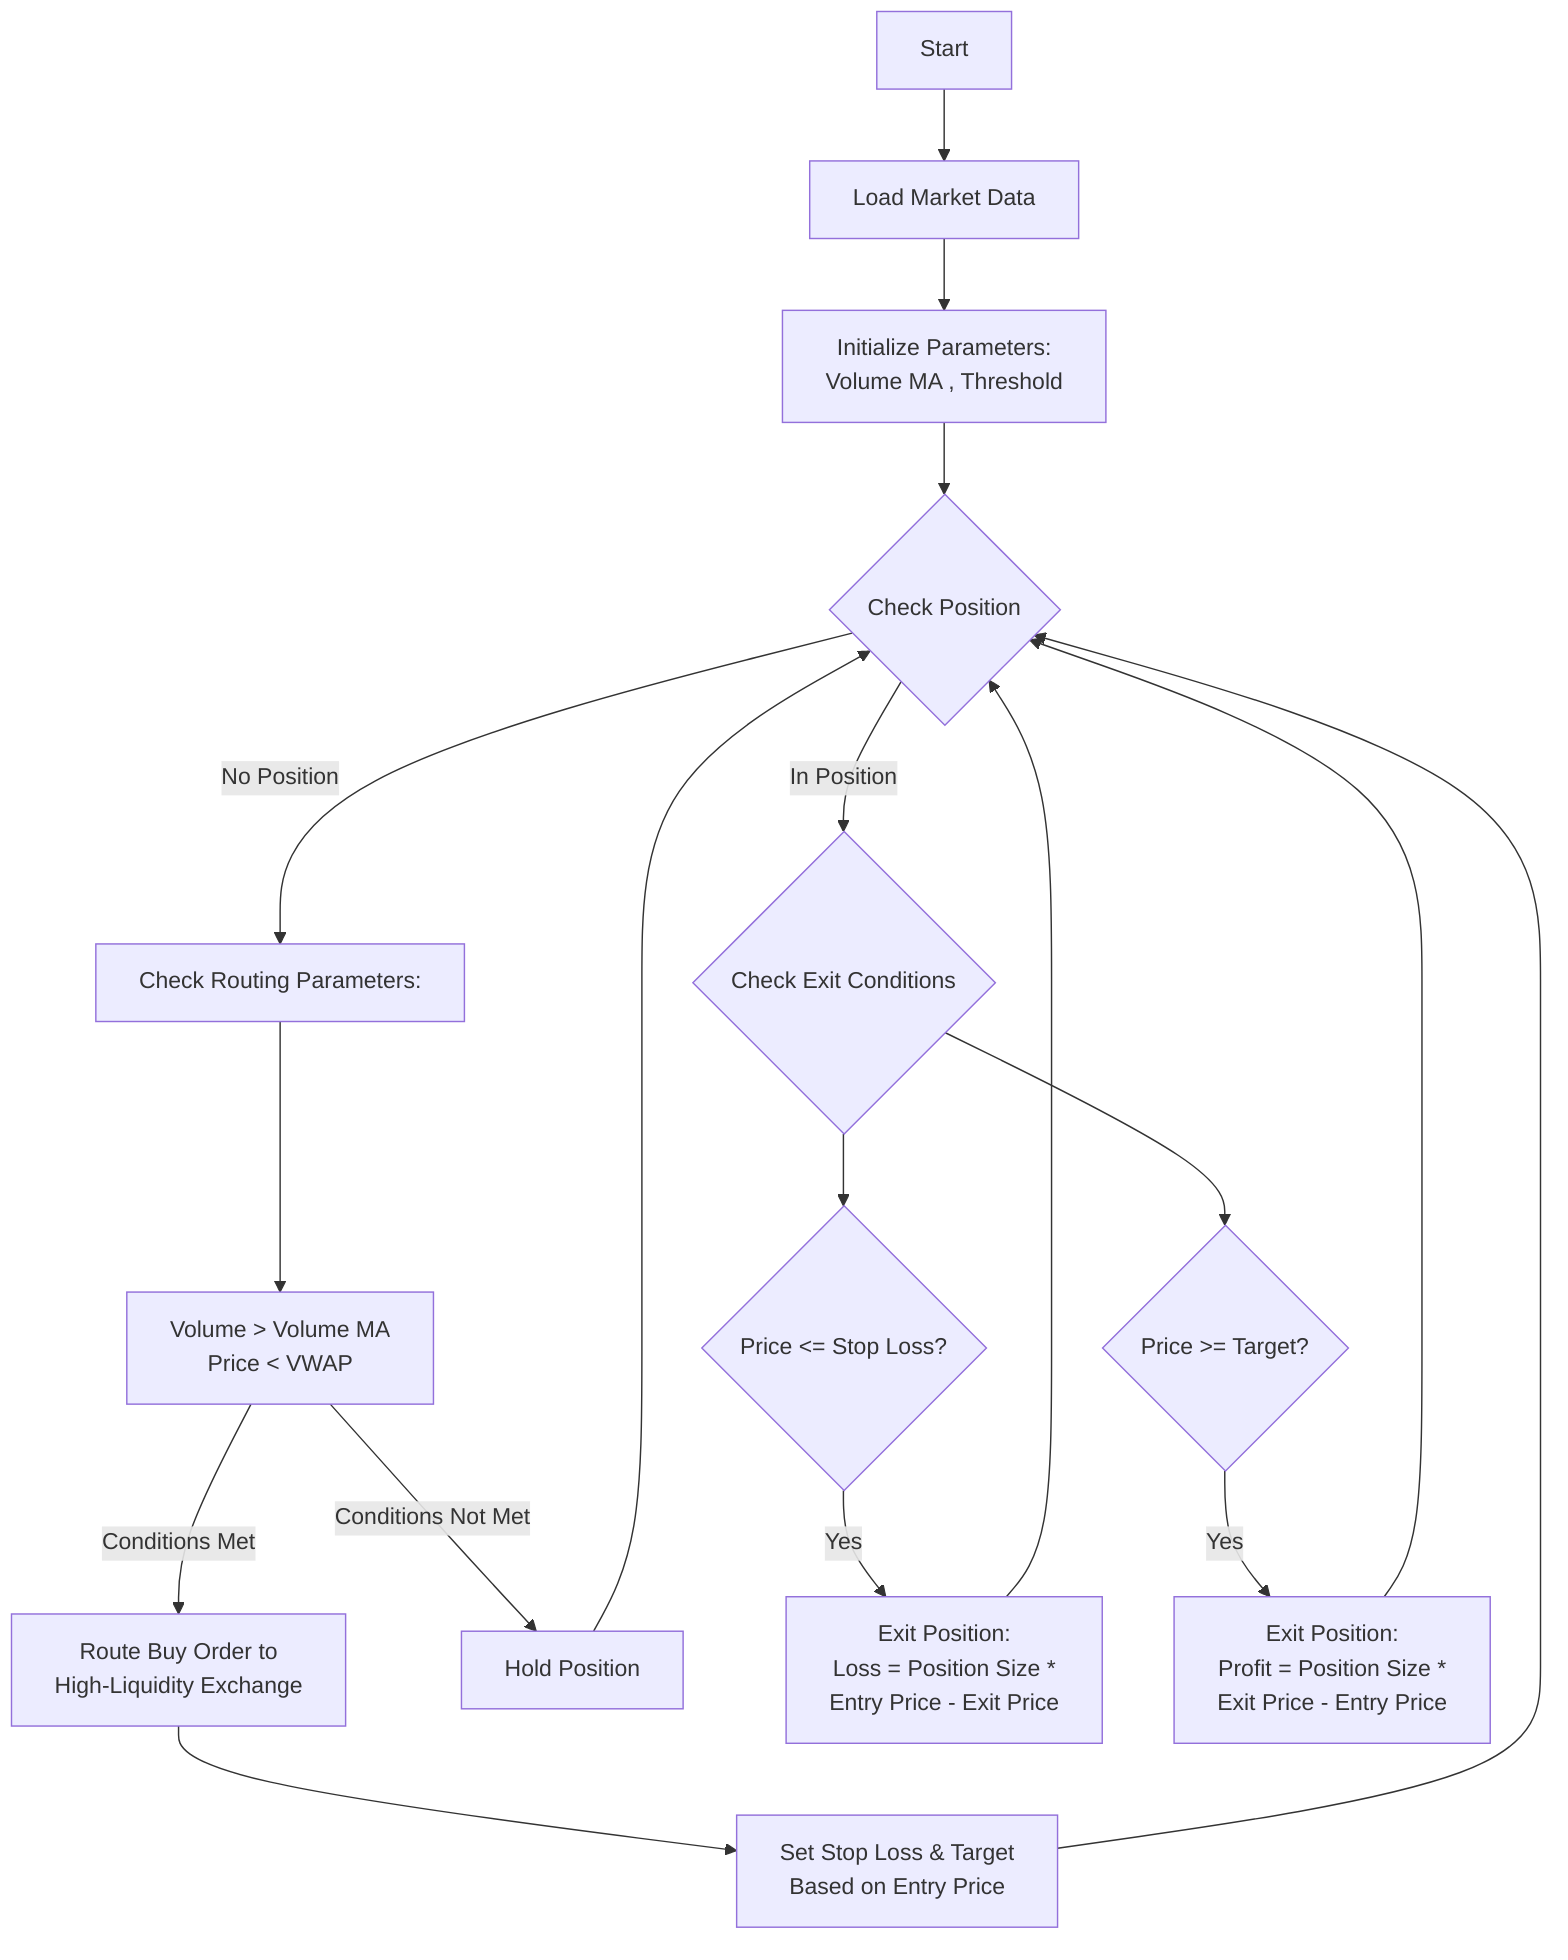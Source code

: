 flowchart TD
    A[Start] --> B[Load Market Data]
    B --> C[Initialize Parameters:
    Volume MA , Threshold
   ]
    C --> D{Check Position}
    
    D -->|No Position| E[Check Routing Parameters:]
    D -->|In Position| J{Check Exit Conditions}
    
    E --> F[Volume > Volume MA
           Price < VWAP]
    F -->|Conditions Met| I[Route Buy Order to
    High-Liquidity Exchange]
    F -->|Conditions Not Met| H[Hold Position]
    
    I --> K[Set Stop Loss & Target
    Based on Entry Price]
    K --> D
    
    J --> L{Price <= Stop Loss?}
    J --> M{Price >= Target?}
    
    L -->|Yes| N[Exit Position:
    Loss = Position Size * 
    Entry Price - Exit Price]
    M -->|Yes| O[Exit Position:
    Profit = Position Size * 
    Exit Price - Entry Price]
    
    N --> D
    O --> D
    H --> D